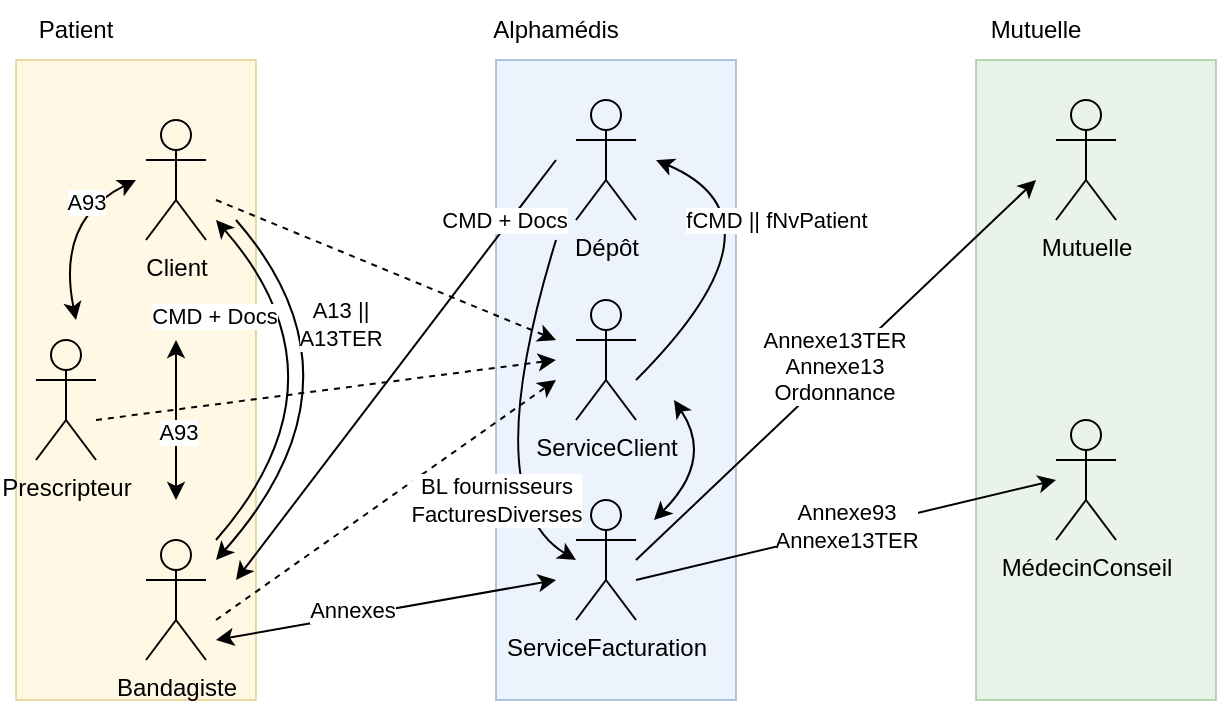 <mxfile version="22.0.4" type="device">
  <diagram name="Page-1" id="oFOkixGnJxTZTQ6H6nZZ">
    <mxGraphModel dx="658" dy="357" grid="1" gridSize="10" guides="1" tooltips="1" connect="1" arrows="1" fold="1" page="1" pageScale="1" pageWidth="827" pageHeight="1169" math="0" shadow="0">
      <root>
        <mxCell id="0" />
        <mxCell id="1" parent="0" />
        <mxCell id="-lSlWNsEECAmL3CTk9FB-14" value="" style="rounded=0;whiteSpace=wrap;html=1;fillColor=#fff2cc;strokeColor=#d6b656;opacity=50;movable=0;resizable=0;rotatable=0;deletable=0;editable=0;locked=1;connectable=0;" parent="1" vertex="1">
          <mxGeometry x="80" y="80" width="120" height="320" as="geometry" />
        </mxCell>
        <mxCell id="-lSlWNsEECAmL3CTk9FB-13" value="" style="rounded=0;whiteSpace=wrap;html=1;fillColor=#d5e8d4;strokeColor=#82b366;opacity=50;movable=0;resizable=0;rotatable=0;deletable=0;editable=0;locked=1;connectable=0;" parent="1" vertex="1">
          <mxGeometry x="560" y="80" width="120" height="320" as="geometry" />
        </mxCell>
        <mxCell id="-lSlWNsEECAmL3CTk9FB-12" value="" style="rounded=0;whiteSpace=wrap;html=1;fillColor=#dae8fc;strokeColor=#6c8ebf;opacity=50;movable=0;resizable=0;rotatable=0;deletable=0;editable=0;locked=1;connectable=0;" parent="1" vertex="1">
          <mxGeometry x="320" y="80" width="120" height="320" as="geometry" />
        </mxCell>
        <mxCell id="-lSlWNsEECAmL3CTk9FB-1" value="Client" style="shape=umlActor;verticalLabelPosition=bottom;verticalAlign=top;html=1;outlineConnect=0;fillColor=none;" parent="1" vertex="1">
          <mxGeometry x="145" y="110" width="30" height="60" as="geometry" />
        </mxCell>
        <mxCell id="-lSlWNsEECAmL3CTk9FB-2" value="ServiceClient" style="shape=umlActor;verticalLabelPosition=bottom;verticalAlign=top;html=1;outlineConnect=0;fillColor=none;" parent="1" vertex="1">
          <mxGeometry x="360" y="200" width="30" height="60" as="geometry" />
        </mxCell>
        <mxCell id="-lSlWNsEECAmL3CTk9FB-4" value="Bandagiste" style="shape=umlActor;verticalLabelPosition=bottom;verticalAlign=top;html=1;outlineConnect=0;fillColor=none;" parent="1" vertex="1">
          <mxGeometry x="145" y="320" width="30" height="60" as="geometry" />
        </mxCell>
        <mxCell id="-lSlWNsEECAmL3CTk9FB-6" value="ServiceFacturation" style="shape=umlActor;verticalLabelPosition=bottom;verticalAlign=top;html=1;outlineConnect=0;fillColor=none;" parent="1" vertex="1">
          <mxGeometry x="360" y="300" width="30" height="60" as="geometry" />
        </mxCell>
        <mxCell id="-lSlWNsEECAmL3CTk9FB-7" value="Mutuelle" style="shape=umlActor;verticalLabelPosition=bottom;verticalAlign=top;html=1;outlineConnect=0;fillColor=none;" parent="1" vertex="1">
          <mxGeometry x="600" y="100" width="30" height="60" as="geometry" />
        </mxCell>
        <mxCell id="-lSlWNsEECAmL3CTk9FB-8" value="Prescripteur" style="shape=umlActor;verticalLabelPosition=bottom;verticalAlign=top;html=1;outlineConnect=0;fillColor=none;" parent="1" vertex="1">
          <mxGeometry x="90" y="220" width="30" height="60" as="geometry" />
        </mxCell>
        <mxCell id="-lSlWNsEECAmL3CTk9FB-11" value="MédecinConseil&lt;br&gt;" style="shape=umlActor;verticalLabelPosition=bottom;verticalAlign=top;html=1;outlineConnect=0;fillColor=none;" parent="1" vertex="1">
          <mxGeometry x="600" y="260" width="30" height="60" as="geometry" />
        </mxCell>
        <mxCell id="-lSlWNsEECAmL3CTk9FB-15" value="Alphamédis" style="text;html=1;strokeColor=none;fillColor=none;align=center;verticalAlign=middle;whiteSpace=wrap;rounded=0;" parent="1" vertex="1">
          <mxGeometry x="320" y="50" width="60" height="30" as="geometry" />
        </mxCell>
        <mxCell id="-lSlWNsEECAmL3CTk9FB-16" value="Mutuelle" style="text;html=1;strokeColor=none;fillColor=none;align=center;verticalAlign=middle;whiteSpace=wrap;rounded=0;" parent="1" vertex="1">
          <mxGeometry x="560" y="50" width="60" height="30" as="geometry" />
        </mxCell>
        <mxCell id="-lSlWNsEECAmL3CTk9FB-17" value="Patient" style="text;html=1;strokeColor=none;fillColor=none;align=center;verticalAlign=middle;whiteSpace=wrap;rounded=0;" parent="1" vertex="1">
          <mxGeometry x="80" y="50" width="60" height="30" as="geometry" />
        </mxCell>
        <mxCell id="-lSlWNsEECAmL3CTk9FB-19" value="" style="endArrow=classic;html=1;rounded=0;" parent="1" edge="1">
          <mxGeometry width="50" height="50" relative="1" as="geometry">
            <mxPoint x="390" y="340" as="sourcePoint" />
            <mxPoint x="600" y="290" as="targetPoint" />
          </mxGeometry>
        </mxCell>
        <mxCell id="-lSlWNsEECAmL3CTk9FB-20" value="Annexe93&lt;br&gt;Annexe13TER" style="edgeLabel;html=1;align=center;verticalAlign=middle;resizable=0;points=[];" parent="-lSlWNsEECAmL3CTk9FB-19" vertex="1" connectable="0">
          <mxGeometry x="0.004" y="2" relative="1" as="geometry">
            <mxPoint as="offset" />
          </mxGeometry>
        </mxCell>
        <mxCell id="-lSlWNsEECAmL3CTk9FB-21" value="" style="endArrow=classic;html=1;rounded=0;" parent="1" edge="1">
          <mxGeometry width="50" height="50" relative="1" as="geometry">
            <mxPoint x="390" y="330" as="sourcePoint" />
            <mxPoint x="590" y="140" as="targetPoint" />
          </mxGeometry>
        </mxCell>
        <mxCell id="-lSlWNsEECAmL3CTk9FB-22" value="Annexe13TER&lt;br&gt;Annexe13&lt;br&gt;Ordonnance" style="edgeLabel;html=1;align=center;verticalAlign=middle;resizable=0;points=[];" parent="-lSlWNsEECAmL3CTk9FB-21" vertex="1" connectable="0">
          <mxGeometry x="0.004" y="2" relative="1" as="geometry">
            <mxPoint as="offset" />
          </mxGeometry>
        </mxCell>
        <mxCell id="-lSlWNsEECAmL3CTk9FB-23" value="" style="endArrow=classic;html=1;rounded=0;dashed=1;" parent="1" edge="1">
          <mxGeometry width="50" height="50" relative="1" as="geometry">
            <mxPoint x="180" y="150" as="sourcePoint" />
            <mxPoint x="350" y="220" as="targetPoint" />
          </mxGeometry>
        </mxCell>
        <mxCell id="-lSlWNsEECAmL3CTk9FB-25" value="" style="endArrow=classic;html=1;rounded=0;dashed=1;" parent="1" edge="1">
          <mxGeometry width="50" height="50" relative="1" as="geometry">
            <mxPoint x="120" y="260" as="sourcePoint" />
            <mxPoint x="350" y="230" as="targetPoint" />
          </mxGeometry>
        </mxCell>
        <mxCell id="-lSlWNsEECAmL3CTk9FB-26" value="" style="endArrow=classic;html=1;rounded=0;dashed=1;" parent="1" edge="1">
          <mxGeometry width="50" height="50" relative="1" as="geometry">
            <mxPoint x="180" y="360" as="sourcePoint" />
            <mxPoint x="350" y="240" as="targetPoint" />
          </mxGeometry>
        </mxCell>
        <mxCell id="-lSlWNsEECAmL3CTk9FB-27" value="Dépôt" style="shape=umlActor;verticalLabelPosition=bottom;verticalAlign=top;html=1;outlineConnect=0;fillColor=none;" parent="1" vertex="1">
          <mxGeometry x="360" y="100" width="30" height="60" as="geometry" />
        </mxCell>
        <mxCell id="-lSlWNsEECAmL3CTk9FB-29" value="" style="endArrow=classic;html=1;curved=1;" parent="1" edge="1">
          <mxGeometry width="50" height="50" relative="1" as="geometry">
            <mxPoint x="390" y="240" as="sourcePoint" />
            <mxPoint x="400" y="130" as="targetPoint" />
            <Array as="points">
              <mxPoint x="470" y="160" />
            </Array>
          </mxGeometry>
        </mxCell>
        <mxCell id="-lSlWNsEECAmL3CTk9FB-31" value="fCMD || fNvPatient" style="edgeLabel;html=1;align=center;verticalAlign=middle;resizable=0;points=[];labelBackgroundColor=default;" parent="-lSlWNsEECAmL3CTk9FB-29" vertex="1" connectable="0">
          <mxGeometry x="0.532" y="18" relative="1" as="geometry">
            <mxPoint x="26" y="-4" as="offset" />
          </mxGeometry>
        </mxCell>
        <mxCell id="-lSlWNsEECAmL3CTk9FB-32" value="" style="endArrow=classic;html=1;rounded=0;" parent="1" edge="1">
          <mxGeometry width="50" height="50" relative="1" as="geometry">
            <mxPoint x="350" y="130" as="sourcePoint" />
            <mxPoint x="190" y="340" as="targetPoint" />
          </mxGeometry>
        </mxCell>
        <mxCell id="-lSlWNsEECAmL3CTk9FB-33" value="CMD + Docs" style="edgeLabel;html=1;align=center;verticalAlign=middle;resizable=0;points=[];" parent="-lSlWNsEECAmL3CTk9FB-32" vertex="1" connectable="0">
          <mxGeometry x="-0.152" relative="1" as="geometry">
            <mxPoint x="42" y="-59" as="offset" />
          </mxGeometry>
        </mxCell>
        <mxCell id="-lSlWNsEECAmL3CTk9FB-34" value="" style="endArrow=classic;html=1;curved=1;" parent="1" edge="1">
          <mxGeometry width="50" height="50" relative="1" as="geometry">
            <mxPoint x="180" y="320" as="sourcePoint" />
            <mxPoint x="180" y="160" as="targetPoint" />
            <Array as="points">
              <mxPoint x="250" y="240" />
            </Array>
          </mxGeometry>
        </mxCell>
        <mxCell id="-lSlWNsEECAmL3CTk9FB-35" value="CMD + Docs" style="edgeLabel;html=1;align=center;verticalAlign=middle;resizable=0;points=[];" parent="-lSlWNsEECAmL3CTk9FB-34" vertex="1" connectable="0">
          <mxGeometry x="0.313" y="18" relative="1" as="geometry">
            <mxPoint x="-36" y="-19" as="offset" />
          </mxGeometry>
        </mxCell>
        <mxCell id="-lSlWNsEECAmL3CTk9FB-36" value="" style="endArrow=none;html=1;curved=1;startArrow=classic;startFill=1;endFill=0;" parent="1" edge="1">
          <mxGeometry width="50" height="50" relative="1" as="geometry">
            <mxPoint x="180" y="330" as="sourcePoint" />
            <mxPoint x="190" y="160" as="targetPoint" />
            <Array as="points">
              <mxPoint x="260" y="240" />
            </Array>
          </mxGeometry>
        </mxCell>
        <mxCell id="-lSlWNsEECAmL3CTk9FB-37" value="A13 ||&lt;br&gt;A13TER" style="edgeLabel;html=1;align=center;verticalAlign=middle;resizable=0;points=[];" parent="-lSlWNsEECAmL3CTk9FB-36" vertex="1" connectable="0">
          <mxGeometry x="0.313" y="18" relative="1" as="geometry">
            <mxPoint x="14" y="-19" as="offset" />
          </mxGeometry>
        </mxCell>
        <mxCell id="-lSlWNsEECAmL3CTk9FB-38" value="" style="endArrow=classic;html=1;startArrow=classic;startFill=1;curved=1;" parent="1" edge="1">
          <mxGeometry width="50" height="50" relative="1" as="geometry">
            <mxPoint x="110" y="210" as="sourcePoint" />
            <mxPoint x="140" y="140" as="targetPoint" />
            <Array as="points">
              <mxPoint x="100" y="160" />
            </Array>
          </mxGeometry>
        </mxCell>
        <mxCell id="-lSlWNsEECAmL3CTk9FB-40" value="A93" style="edgeLabel;html=1;align=center;verticalAlign=middle;resizable=0;points=[];" parent="-lSlWNsEECAmL3CTk9FB-38" vertex="1" connectable="0">
          <mxGeometry x="0.422" y="2" relative="1" as="geometry">
            <mxPoint as="offset" />
          </mxGeometry>
        </mxCell>
        <mxCell id="-lSlWNsEECAmL3CTk9FB-39" value="" style="endArrow=classic;startArrow=classic;html=1;rounded=0;" parent="1" edge="1">
          <mxGeometry width="50" height="50" relative="1" as="geometry">
            <mxPoint x="160" y="300" as="sourcePoint" />
            <mxPoint x="160" y="220" as="targetPoint" />
          </mxGeometry>
        </mxCell>
        <mxCell id="-lSlWNsEECAmL3CTk9FB-41" value="A93" style="edgeLabel;html=1;align=center;verticalAlign=middle;resizable=0;points=[];" parent="-lSlWNsEECAmL3CTk9FB-39" vertex="1" connectable="0">
          <mxGeometry x="-0.146" y="-1" relative="1" as="geometry">
            <mxPoint as="offset" />
          </mxGeometry>
        </mxCell>
        <mxCell id="-lSlWNsEECAmL3CTk9FB-42" value="" style="endArrow=classic;startArrow=none;html=1;curved=1;startFill=0;" parent="1" edge="1">
          <mxGeometry width="50" height="50" relative="1" as="geometry">
            <mxPoint x="350" y="170" as="sourcePoint" />
            <mxPoint x="360" y="330" as="targetPoint" />
            <Array as="points">
              <mxPoint x="310" y="300" />
            </Array>
          </mxGeometry>
        </mxCell>
        <mxCell id="-lSlWNsEECAmL3CTk9FB-43" value="BL fournisseurs&lt;br&gt;FacturesDiverses" style="edgeLabel;html=1;align=center;verticalAlign=middle;resizable=0;points=[];" parent="-lSlWNsEECAmL3CTk9FB-42" vertex="1" connectable="0">
          <mxGeometry x="0.589" y="15" relative="1" as="geometry">
            <mxPoint x="-14" y="3" as="offset" />
          </mxGeometry>
        </mxCell>
        <mxCell id="yIf8oaPxzqSR4vo-hlET-1" value="" style="endArrow=classic;startArrow=classic;html=1;curved=1;" edge="1" parent="1">
          <mxGeometry width="50" height="50" relative="1" as="geometry">
            <mxPoint x="399" y="310" as="sourcePoint" />
            <mxPoint x="409" y="250" as="targetPoint" />
            <Array as="points">
              <mxPoint x="429" y="280" />
            </Array>
          </mxGeometry>
        </mxCell>
        <mxCell id="yIf8oaPxzqSR4vo-hlET-2" value="" style="endArrow=classic;html=1;rounded=0;startArrow=classic;startFill=1;" edge="1" parent="1">
          <mxGeometry width="50" height="50" relative="1" as="geometry">
            <mxPoint x="180" y="370" as="sourcePoint" />
            <mxPoint x="350" y="340" as="targetPoint" />
          </mxGeometry>
        </mxCell>
        <mxCell id="yIf8oaPxzqSR4vo-hlET-4" value="Annexes" style="edgeLabel;html=1;align=center;verticalAlign=middle;resizable=0;points=[];" vertex="1" connectable="0" parent="yIf8oaPxzqSR4vo-hlET-2">
          <mxGeometry x="-0.194" y="3" relative="1" as="geometry">
            <mxPoint as="offset" />
          </mxGeometry>
        </mxCell>
      </root>
    </mxGraphModel>
  </diagram>
</mxfile>

